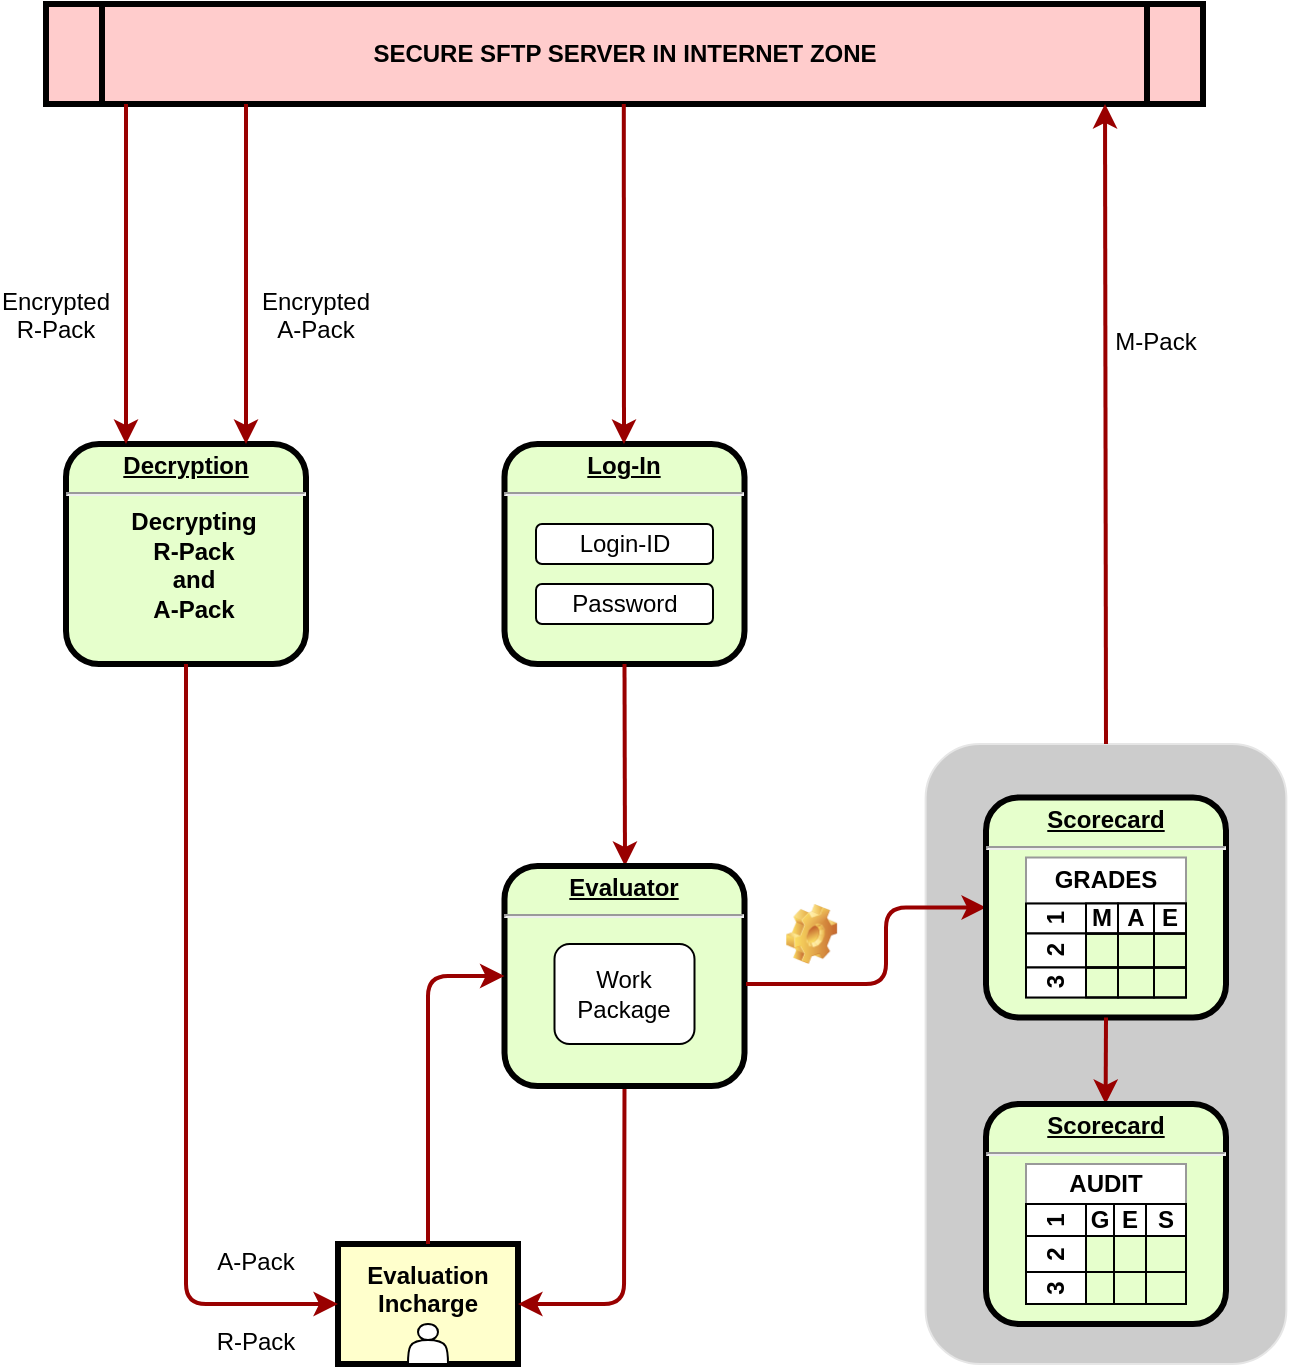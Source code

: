 <mxfile version="13.6.5" type="device"><diagram name="Page-1" id="c7558073-3199-34d8-9f00-42111426c3f3"><mxGraphModel dx="2272" dy="1086" grid="1" gridSize="10" guides="1" tooltips="1" connect="1" arrows="1" fold="1" page="0" pageScale="1" pageWidth="826" pageHeight="1169" background="#ffffff" math="0" shadow="0"><root><mxCell id="0"/><mxCell id="1" parent="0"/><mxCell id="o43k1X_2Zn_Pm-vdxK3j-175" value="" style="rounded=1;whiteSpace=wrap;html=1;strokeColor=#E6E6E6;shadow=0;fillColor=#CCCCCC;" vertex="1" parent="1"><mxGeometry x="459.81" y="400" width="180.38" height="310" as="geometry"/></mxCell><mxCell id="5" value="SECURE SFTP SERVER IN INTERNET ZONE" style="shape=process;whiteSpace=wrap;align=center;verticalAlign=middle;size=0.048;fontStyle=1;strokeWidth=3;fillColor=#FFCCCC" parent="1" vertex="1"><mxGeometry x="20" y="30" width="578.5" height="50" as="geometry"/></mxCell><mxCell id="10" value="&lt;p style=&quot;margin: 0px ; margin-top: 4px ; text-align: center ; text-decoration: underline&quot;&gt;&lt;strong&gt;&lt;strong&gt;Decryption&lt;/strong&gt;&lt;br&gt;&lt;/strong&gt;&lt;/p&gt;&lt;hr&gt;&lt;p style=&quot;margin: 0px ; margin-left: 8px&quot;&gt;Decrypting&lt;/p&gt;&lt;p style=&quot;margin: 0px ; margin-left: 8px&quot;&gt;R-Pack &lt;br&gt;&lt;/p&gt;&lt;p style=&quot;margin: 0px ; margin-left: 8px&quot;&gt;and&lt;/p&gt;&lt;p style=&quot;margin: 0px ; margin-left: 8px&quot;&gt;A-Pack&lt;br&gt;&lt;/p&gt;" style="verticalAlign=middle;align=center;overflow=fill;fontSize=12;fontFamily=Helvetica;html=1;rounded=1;fontStyle=1;strokeWidth=3;fillColor=#E6FFCC" parent="1" vertex="1"><mxGeometry x="30" y="250" width="120" height="110" as="geometry"/></mxCell><mxCell id="13" value="Evaluation&#xA;Incharge&#xA;" style="whiteSpace=wrap;align=center;verticalAlign=middle;fontStyle=1;strokeWidth=3;fillColor=#FFFFCC" parent="1" vertex="1"><mxGeometry x="166.0" y="650" width="90" height="60" as="geometry"/></mxCell><mxCell id="81" value="" style="edgeStyle=elbowEdgeStyle;elbow=horizontal;strokeColor=#990000;strokeWidth=2;exitX=0.5;exitY=1;exitDx=0;exitDy=0;" parent="1" source="o43k1X_2Zn_Pm-vdxK3j-114" target="13" edge="1"><mxGeometry width="100" height="100" relative="1" as="geometry"><mxPoint x="410" y="590" as="sourcePoint"/><mxPoint x="520" y="630" as="targetPoint"/><Array as="points"><mxPoint x="309" y="620"/><mxPoint x="470" y="630"/></Array></mxGeometry></mxCell><mxCell id="85" value="" style="edgeStyle=elbowEdgeStyle;elbow=horizontal;strokeColor=#990000;strokeWidth=2" parent="1" source="10" target="13" edge="1"><mxGeometry width="100" height="100" relative="1" as="geometry"><mxPoint x="130.0" y="740" as="sourcePoint"/><mxPoint x="230.0" y="640" as="targetPoint"/><Array as="points"><mxPoint x="90" y="320"/><mxPoint x="85" y="350"/><mxPoint x="244" y="630"/></Array></mxGeometry></mxCell><mxCell id="86" value="R-Pack" style="text;spacingTop=-5;align=center" parent="1" vertex="1"><mxGeometry x="110.0" y="690.0" width="30" height="20" as="geometry"/></mxCell><mxCell id="90" value="Encrypted&#xA;A-Pack&#xA;" style="text;spacingTop=-5;align=center" parent="1" vertex="1"><mxGeometry x="140" y="170" width="30" height="20" as="geometry"/></mxCell><mxCell id="91" value="Encrypted&#xA;R-Pack&#xA;" style="text;spacingTop=-5;align=center" parent="1" vertex="1"><mxGeometry x="10" y="170.0" width="30" height="20" as="geometry"/></mxCell><mxCell id="o43k1X_2Zn_Pm-vdxK3j-96" value="" style="edgeStyle=elbowEdgeStyle;elbow=horizontal;strokeColor=#990000;strokeWidth=2;entryX=0.25;entryY=0;entryDx=0;entryDy=0;" edge="1" parent="1" source="5" target="10"><mxGeometry width="100" height="100" relative="1" as="geometry"><mxPoint x="60" y="110" as="sourcePoint"/><mxPoint x="60" y="240" as="targetPoint"/><Array as="points"/></mxGeometry></mxCell><mxCell id="o43k1X_2Zn_Pm-vdxK3j-101" value="" style="edgeStyle=elbowEdgeStyle;elbow=horizontal;strokeColor=#990000;strokeWidth=2;entryX=0.75;entryY=0;entryDx=0;entryDy=0;" edge="1" parent="1" target="10"><mxGeometry width="100" height="100" relative="1" as="geometry"><mxPoint x="120" y="80" as="sourcePoint"/><mxPoint x="120.09" y="180" as="targetPoint"/><Array as="points"/></mxGeometry></mxCell><mxCell id="o43k1X_2Zn_Pm-vdxK3j-104" value="A-Pack" style="text;spacingTop=-5;align=center" vertex="1" parent="1"><mxGeometry x="110.0" y="650.0" width="30" height="20" as="geometry"/></mxCell><mxCell id="o43k1X_2Zn_Pm-vdxK3j-107" value="&lt;p style=&quot;margin: 0px ; margin-top: 4px ; text-align: center ; text-decoration: underline&quot;&gt;&lt;strong&gt;&lt;strong&gt;Log-In&lt;/strong&gt;&lt;br&gt;&lt;/strong&gt;&lt;/p&gt;&lt;hr&gt;" style="verticalAlign=middle;align=center;overflow=fill;fontSize=12;fontFamily=Helvetica;html=1;rounded=1;fontStyle=1;strokeWidth=3;fillColor=#E6FFCC" vertex="1" parent="1"><mxGeometry x="249.25" y="250" width="120" height="110" as="geometry"/></mxCell><mxCell id="o43k1X_2Zn_Pm-vdxK3j-108" value="Password" style="rounded=1;whiteSpace=wrap;html=1;" vertex="1" parent="1"><mxGeometry x="265" y="320" width="88.5" height="20" as="geometry"/></mxCell><mxCell id="o43k1X_2Zn_Pm-vdxK3j-109" value="Login-ID" style="rounded=1;whiteSpace=wrap;html=1;" vertex="1" parent="1"><mxGeometry x="265" y="290" width="88.5" height="20" as="geometry"/></mxCell><mxCell id="o43k1X_2Zn_Pm-vdxK3j-111" value="" style="edgeStyle=elbowEdgeStyle;elbow=horizontal;strokeColor=#990000;strokeWidth=2;entryX=0.5;entryY=0;entryDx=0;entryDy=0;" edge="1" parent="1" target="o43k1X_2Zn_Pm-vdxK3j-107"><mxGeometry width="100" height="100" relative="1" as="geometry"><mxPoint x="308.9" y="80" as="sourcePoint"/><mxPoint x="308.9" y="250" as="targetPoint"/><Array as="points"/></mxGeometry></mxCell><mxCell id="o43k1X_2Zn_Pm-vdxK3j-113" value="" style="edgeStyle=elbowEdgeStyle;elbow=horizontal;strokeColor=#990000;strokeWidth=2;exitX=0.5;exitY=1;exitDx=0;exitDy=0;entryX=0.5;entryY=0;entryDx=0;entryDy=0;" edge="1" parent="1" source="o43k1X_2Zn_Pm-vdxK3j-107" target="o43k1X_2Zn_Pm-vdxK3j-114"><mxGeometry width="100" height="100" relative="1" as="geometry"><mxPoint x="308.66" y="391" as="sourcePoint"/><mxPoint x="309" y="470" as="targetPoint"/><Array as="points"/></mxGeometry></mxCell><mxCell id="o43k1X_2Zn_Pm-vdxK3j-114" value="&lt;p style=&quot;margin: 0px ; margin-top: 4px ; text-align: center ; text-decoration: underline&quot;&gt;&lt;strong&gt;&lt;strong&gt;Evaluator&lt;/strong&gt;&lt;br&gt;&lt;/strong&gt;&lt;/p&gt;&lt;hr&gt;" style="verticalAlign=middle;align=center;overflow=fill;fontSize=12;fontFamily=Helvetica;html=1;rounded=1;fontStyle=1;strokeWidth=3;fillColor=#E6FFCC" vertex="1" parent="1"><mxGeometry x="249.25" y="461" width="120" height="110" as="geometry"/></mxCell><mxCell id="o43k1X_2Zn_Pm-vdxK3j-115" value="&lt;div&gt;Work&lt;/div&gt;&lt;div&gt;Package&lt;br&gt;&lt;/div&gt;" style="rounded=1;whiteSpace=wrap;html=1;" vertex="1" parent="1"><mxGeometry x="274.25" y="500" width="70" height="50" as="geometry"/></mxCell><mxCell id="o43k1X_2Zn_Pm-vdxK3j-117" value="" style="edgeStyle=elbowEdgeStyle;elbow=horizontal;strokeColor=#990000;strokeWidth=2;exitX=0.5;exitY=0;exitDx=0;exitDy=0;entryX=0;entryY=0.5;entryDx=0;entryDy=0;" edge="1" parent="1" source="13" target="o43k1X_2Zn_Pm-vdxK3j-114"><mxGeometry width="100" height="100" relative="1" as="geometry"><mxPoint x="140.0" y="600" as="sourcePoint"/><mxPoint x="193.25" y="491" as="targetPoint"/><Array as="points"><mxPoint x="211" y="590"/><mxPoint x="180" y="549"/><mxPoint x="193" y="540"/></Array></mxGeometry></mxCell><mxCell id="o43k1X_2Zn_Pm-vdxK3j-122" value="" style="shape=actor;whiteSpace=wrap;html=1;" vertex="1" parent="1"><mxGeometry x="201" y="690" width="20" height="20" as="geometry"/></mxCell><mxCell id="o43k1X_2Zn_Pm-vdxK3j-125" value="" style="edgeStyle=elbowEdgeStyle;elbow=horizontal;strokeColor=#990000;strokeWidth=2;entryX=0;entryY=0.5;entryDx=0;entryDy=0;" edge="1" parent="1" target="o43k1X_2Zn_Pm-vdxK3j-126"><mxGeometry width="100" height="100" relative="1" as="geometry"><mxPoint x="370" y="520" as="sourcePoint"/><mxPoint x="480" y="520" as="targetPoint"/><Array as="points"><mxPoint x="440" y="530"/><mxPoint x="479" y="491"/><mxPoint x="492" y="482"/></Array></mxGeometry></mxCell><mxCell id="o43k1X_2Zn_Pm-vdxK3j-126" value="&lt;p style=&quot;margin: 0px ; margin-top: 4px ; text-align: center ; text-decoration: underline&quot;&gt;&lt;strong&gt;&lt;strong&gt;Scorecard&lt;/strong&gt;&lt;br&gt;&lt;/strong&gt;&lt;/p&gt;&lt;hr&gt;" style="verticalAlign=middle;align=center;overflow=fill;fontSize=12;fontFamily=Helvetica;html=1;rounded=1;fontStyle=1;strokeWidth=3;fillColor=#E6FFCC" vertex="1" parent="1"><mxGeometry x="490" y="426.75" width="120" height="110" as="geometry"/></mxCell><mxCell id="o43k1X_2Zn_Pm-vdxK3j-128" value="" style="shape=image;html=1;verticalLabelPosition=bottom;verticalAlign=top;imageAspect=1;aspect=fixed;image=img/clipart/Gear_128x128.png;strokeColor=#999999;" vertex="1" parent="1"><mxGeometry x="390" y="480" width="25.57" height="30" as="geometry"/></mxCell><mxCell id="o43k1X_2Zn_Pm-vdxK3j-145" value="" style="edgeStyle=elbowEdgeStyle;elbow=horizontal;strokeColor=#990000;strokeWidth=2;exitX=0.5;exitY=1;exitDx=0;exitDy=0;entryX=0.5;entryY=0;entryDx=0;entryDy=0;" edge="1" parent="1" source="o43k1X_2Zn_Pm-vdxK3j-126" target="o43k1X_2Zn_Pm-vdxK3j-146"><mxGeometry width="100" height="100" relative="1" as="geometry"><mxPoint x="553.25" y="586.75" as="sourcePoint"/><mxPoint x="553" y="616.75" as="targetPoint"/><Array as="points"><mxPoint x="549.81" y="580"/><mxPoint x="553" y="635.75"/><mxPoint x="714" y="645.75"/></Array></mxGeometry></mxCell><mxCell id="o43k1X_2Zn_Pm-vdxK3j-146" value="&lt;p style=&quot;margin: 0px ; margin-top: 4px ; text-align: center ; text-decoration: underline&quot;&gt;&lt;strong&gt;&lt;strong&gt;Scorecard&lt;/strong&gt;&lt;br&gt;&lt;/strong&gt;&lt;/p&gt;&lt;hr&gt;" style="verticalAlign=middle;align=center;overflow=fill;fontSize=12;fontFamily=Helvetica;html=1;rounded=1;fontStyle=1;strokeWidth=3;fillColor=#E6FFCC" vertex="1" parent="1"><mxGeometry x="490" y="580" width="120" height="110" as="geometry"/></mxCell><mxCell id="o43k1X_2Zn_Pm-vdxK3j-129" value="GRADES" style="shape=table;childLayout=tableLayout;rowLines=0;columnLines=0;startSize=23;html=1;whiteSpace=wrap;collapsible=0;recursiveResize=0;expand=0;pointerEvents=0;fontStyle=1;align=center;strokeColor=#999999;" vertex="1" parent="1"><mxGeometry x="510.0" y="456.75" width="80" height="70" as="geometry"/></mxCell><mxCell id="o43k1X_2Zn_Pm-vdxK3j-130" value="1" style="swimlane;horizontal=0;points=[[0,0.5],[1,0.5]];portConstraint=eastwest;startSize=30;html=1;whiteSpace=wrap;collapsible=0;recursiveResize=0;expand=0;pointerEvents=0;fontStyle=1" vertex="1" parent="o43k1X_2Zn_Pm-vdxK3j-129"><mxGeometry y="23" width="80" height="15" as="geometry"/></mxCell><mxCell id="o43k1X_2Zn_Pm-vdxK3j-131" value="M" style="swimlane;connectable=0;startSize=40;html=1;whiteSpace=wrap;collapsible=0;recursiveResize=0;expand=0;pointerEvents=0;" vertex="1" parent="o43k1X_2Zn_Pm-vdxK3j-130"><mxGeometry x="30" width="16" height="15" as="geometry"/></mxCell><mxCell id="o43k1X_2Zn_Pm-vdxK3j-132" value="A" style="swimlane;connectable=0;startSize=40;html=1;whiteSpace=wrap;collapsible=0;recursiveResize=0;expand=0;pointerEvents=0;" vertex="1" parent="o43k1X_2Zn_Pm-vdxK3j-130"><mxGeometry x="46" width="18" height="15" as="geometry"/></mxCell><mxCell id="o43k1X_2Zn_Pm-vdxK3j-133" value="E" style="swimlane;connectable=0;startSize=40;html=1;whiteSpace=wrap;collapsible=0;recursiveResize=0;expand=0;pointerEvents=0;" vertex="1" parent="o43k1X_2Zn_Pm-vdxK3j-130"><mxGeometry x="64" width="16" height="15" as="geometry"/></mxCell><mxCell id="o43k1X_2Zn_Pm-vdxK3j-134" value="2" style="swimlane;horizontal=0;points=[[0,0.5],[1,0.5]];portConstraint=eastwest;startSize=30;html=1;whiteSpace=wrap;collapsible=0;recursiveResize=0;expand=0;pointerEvents=0;" vertex="1" parent="o43k1X_2Zn_Pm-vdxK3j-129"><mxGeometry y="38" width="80" height="17" as="geometry"/></mxCell><mxCell id="o43k1X_2Zn_Pm-vdxK3j-135" value="" style="swimlane;connectable=0;startSize=0;html=1;whiteSpace=wrap;collapsible=0;recursiveResize=0;expand=0;pointerEvents=0;" vertex="1" parent="o43k1X_2Zn_Pm-vdxK3j-134"><mxGeometry x="30" width="16" height="17" as="geometry"/></mxCell><mxCell id="o43k1X_2Zn_Pm-vdxK3j-136" value="" style="swimlane;connectable=0;startSize=0;html=1;whiteSpace=wrap;collapsible=0;recursiveResize=0;expand=0;pointerEvents=0;" vertex="1" parent="o43k1X_2Zn_Pm-vdxK3j-134"><mxGeometry x="46" width="18" height="17" as="geometry"/></mxCell><mxCell id="o43k1X_2Zn_Pm-vdxK3j-137" value="" style="swimlane;connectable=0;startSize=0;html=1;whiteSpace=wrap;collapsible=0;recursiveResize=0;expand=0;pointerEvents=0;" vertex="1" parent="o43k1X_2Zn_Pm-vdxK3j-134"><mxGeometry x="64" width="16" height="17" as="geometry"/></mxCell><mxCell id="o43k1X_2Zn_Pm-vdxK3j-138" value="3" style="swimlane;horizontal=0;points=[[0,0.5],[1,0.5]];portConstraint=eastwest;startSize=30;html=1;whiteSpace=wrap;collapsible=0;recursiveResize=0;expand=0;pointerEvents=0;" vertex="1" parent="o43k1X_2Zn_Pm-vdxK3j-129"><mxGeometry y="55" width="80" height="15" as="geometry"/></mxCell><mxCell id="o43k1X_2Zn_Pm-vdxK3j-139" value="" style="swimlane;connectable=0;startSize=0;html=1;whiteSpace=wrap;collapsible=0;recursiveResize=0;expand=0;pointerEvents=0;" vertex="1" parent="o43k1X_2Zn_Pm-vdxK3j-138"><mxGeometry x="30" width="16" height="15" as="geometry"/></mxCell><mxCell id="o43k1X_2Zn_Pm-vdxK3j-140" value="" style="swimlane;connectable=0;startSize=0;html=1;whiteSpace=wrap;collapsible=0;recursiveResize=0;expand=0;pointerEvents=0;" vertex="1" parent="o43k1X_2Zn_Pm-vdxK3j-138"><mxGeometry x="46" width="18" height="15" as="geometry"/></mxCell><mxCell id="o43k1X_2Zn_Pm-vdxK3j-141" value="" style="swimlane;connectable=0;startSize=0;html=1;whiteSpace=wrap;collapsible=0;recursiveResize=0;expand=0;pointerEvents=0;" vertex="1" parent="o43k1X_2Zn_Pm-vdxK3j-138"><mxGeometry x="64" width="16" height="15" as="geometry"/></mxCell><mxCell id="o43k1X_2Zn_Pm-vdxK3j-182" value="" style="edgeStyle=elbowEdgeStyle;elbow=horizontal;strokeColor=#990000;strokeWidth=2;entryX=0.5;entryY=0;entryDx=0;entryDy=0;exitX=0.5;exitY=0;exitDx=0;exitDy=0;" edge="1" parent="1" source="o43k1X_2Zn_Pm-vdxK3j-175"><mxGeometry width="100" height="100" relative="1" as="geometry"><mxPoint x="549.76" y="250" as="sourcePoint"/><mxPoint x="549.41" y="80" as="targetPoint"/><Array as="points"/></mxGeometry></mxCell><mxCell id="o43k1X_2Zn_Pm-vdxK3j-183" value="M-Pack&#xA;" style="text;spacingTop=-5;align=center" vertex="1" parent="1"><mxGeometry x="560" y="190" width="30" height="20" as="geometry"/></mxCell><mxCell id="o43k1X_2Zn_Pm-vdxK3j-184" value="AUDIT" style="shape=table;childLayout=tableLayout;rowLines=0;columnLines=0;startSize=20;html=1;whiteSpace=wrap;collapsible=0;recursiveResize=0;expand=0;pointerEvents=0;fontStyle=1;align=center;strokeColor=#999999;" vertex="1" parent="1"><mxGeometry x="510" y="610" width="80" height="70" as="geometry"/></mxCell><mxCell id="o43k1X_2Zn_Pm-vdxK3j-185" value="1" style="swimlane;horizontal=0;points=[[0,0.5],[1,0.5]];portConstraint=eastwest;startSize=30;html=1;whiteSpace=wrap;collapsible=0;recursiveResize=0;expand=0;pointerEvents=0;fontStyle=1" vertex="1" parent="o43k1X_2Zn_Pm-vdxK3j-184"><mxGeometry y="20" width="80" height="16" as="geometry"/></mxCell><mxCell id="o43k1X_2Zn_Pm-vdxK3j-186" value="G" style="swimlane;connectable=0;startSize=40;html=1;whiteSpace=wrap;collapsible=0;recursiveResize=0;expand=0;pointerEvents=0;" vertex="1" parent="o43k1X_2Zn_Pm-vdxK3j-185"><mxGeometry x="30" width="14" height="16" as="geometry"/></mxCell><mxCell id="o43k1X_2Zn_Pm-vdxK3j-187" value="E" style="swimlane;connectable=0;startSize=40;html=1;whiteSpace=wrap;collapsible=0;recursiveResize=0;expand=0;pointerEvents=0;" vertex="1" parent="o43k1X_2Zn_Pm-vdxK3j-185"><mxGeometry x="44" width="16" height="16" as="geometry"/></mxCell><mxCell id="o43k1X_2Zn_Pm-vdxK3j-188" value="S" style="swimlane;connectable=0;startSize=40;html=1;whiteSpace=wrap;collapsible=0;recursiveResize=0;expand=0;pointerEvents=0;" vertex="1" parent="o43k1X_2Zn_Pm-vdxK3j-185"><mxGeometry x="60" width="20" height="16" as="geometry"/></mxCell><mxCell id="o43k1X_2Zn_Pm-vdxK3j-189" value="2" style="swimlane;horizontal=0;points=[[0,0.5],[1,0.5]];portConstraint=eastwest;startSize=30;html=1;whiteSpace=wrap;collapsible=0;recursiveResize=0;expand=0;pointerEvents=0;" vertex="1" parent="o43k1X_2Zn_Pm-vdxK3j-184"><mxGeometry y="36" width="80" height="18" as="geometry"/></mxCell><mxCell id="o43k1X_2Zn_Pm-vdxK3j-190" value="" style="swimlane;connectable=0;startSize=0;html=1;whiteSpace=wrap;collapsible=0;recursiveResize=0;expand=0;pointerEvents=0;" vertex="1" parent="o43k1X_2Zn_Pm-vdxK3j-189"><mxGeometry x="30" width="14" height="18" as="geometry"/></mxCell><mxCell id="o43k1X_2Zn_Pm-vdxK3j-191" value="" style="swimlane;connectable=0;startSize=0;html=1;whiteSpace=wrap;collapsible=0;recursiveResize=0;expand=0;pointerEvents=0;" vertex="1" parent="o43k1X_2Zn_Pm-vdxK3j-189"><mxGeometry x="44" width="16" height="18" as="geometry"/></mxCell><mxCell id="o43k1X_2Zn_Pm-vdxK3j-192" value="" style="swimlane;connectable=0;startSize=0;html=1;whiteSpace=wrap;collapsible=0;recursiveResize=0;expand=0;pointerEvents=0;" vertex="1" parent="o43k1X_2Zn_Pm-vdxK3j-189"><mxGeometry x="60" width="20" height="18" as="geometry"/></mxCell><mxCell id="o43k1X_2Zn_Pm-vdxK3j-193" value="3" style="swimlane;horizontal=0;points=[[0,0.5],[1,0.5]];portConstraint=eastwest;startSize=30;html=1;whiteSpace=wrap;collapsible=0;recursiveResize=0;expand=0;pointerEvents=0;" vertex="1" parent="o43k1X_2Zn_Pm-vdxK3j-184"><mxGeometry y="54" width="80" height="16" as="geometry"/></mxCell><mxCell id="o43k1X_2Zn_Pm-vdxK3j-194" value="" style="swimlane;connectable=0;startSize=0;html=1;whiteSpace=wrap;collapsible=0;recursiveResize=0;expand=0;pointerEvents=0;" vertex="1" parent="o43k1X_2Zn_Pm-vdxK3j-193"><mxGeometry x="30" width="14" height="16" as="geometry"/></mxCell><mxCell id="o43k1X_2Zn_Pm-vdxK3j-195" value="" style="swimlane;connectable=0;startSize=0;html=1;whiteSpace=wrap;collapsible=0;recursiveResize=0;expand=0;pointerEvents=0;" vertex="1" parent="o43k1X_2Zn_Pm-vdxK3j-193"><mxGeometry x="44" width="16" height="16" as="geometry"/></mxCell><mxCell id="o43k1X_2Zn_Pm-vdxK3j-196" value="" style="swimlane;connectable=0;startSize=0;html=1;whiteSpace=wrap;collapsible=0;recursiveResize=0;expand=0;pointerEvents=0;" vertex="1" parent="o43k1X_2Zn_Pm-vdxK3j-193"><mxGeometry x="60" width="20" height="16" as="geometry"/></mxCell></root></mxGraphModel></diagram></mxfile>